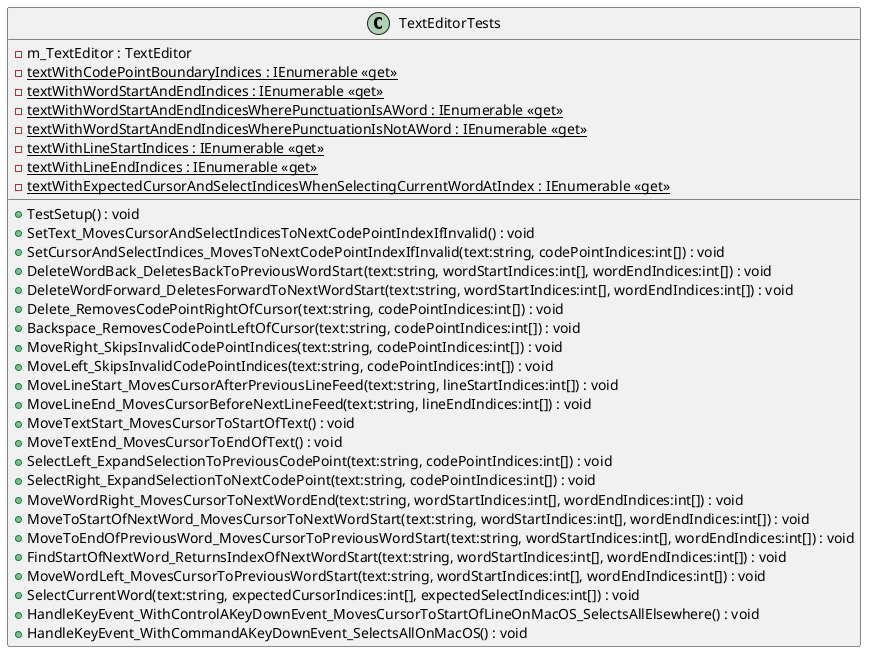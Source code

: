 @startuml
class TextEditorTests {
    - m_TextEditor : TextEditor
    {static} - textWithCodePointBoundaryIndices : IEnumerable <<get>>
    {static} - textWithWordStartAndEndIndices : IEnumerable <<get>>
    {static} - textWithWordStartAndEndIndicesWherePunctuationIsAWord : IEnumerable <<get>>
    {static} - textWithWordStartAndEndIndicesWherePunctuationIsNotAWord : IEnumerable <<get>>
    {static} - textWithLineStartIndices : IEnumerable <<get>>
    {static} - textWithLineEndIndices : IEnumerable <<get>>
    {static} - textWithExpectedCursorAndSelectIndicesWhenSelectingCurrentWordAtIndex : IEnumerable <<get>>
    + TestSetup() : void
    + SetText_MovesCursorAndSelectIndicesToNextCodePointIndexIfInvalid() : void
    + SetCursorAndSelectIndices_MovesToNextCodePointIndexIfInvalid(text:string, codePointIndices:int[]) : void
    + DeleteWordBack_DeletesBackToPreviousWordStart(text:string, wordStartIndices:int[], wordEndIndices:int[]) : void
    + DeleteWordForward_DeletesForwardToNextWordStart(text:string, wordStartIndices:int[], wordEndIndices:int[]) : void
    + Delete_RemovesCodePointRightOfCursor(text:string, codePointIndices:int[]) : void
    + Backspace_RemovesCodePointLeftOfCursor(text:string, codePointIndices:int[]) : void
    + MoveRight_SkipsInvalidCodePointIndices(text:string, codePointIndices:int[]) : void
    + MoveLeft_SkipsInvalidCodePointIndices(text:string, codePointIndices:int[]) : void
    + MoveLineStart_MovesCursorAfterPreviousLineFeed(text:string, lineStartIndices:int[]) : void
    + MoveLineEnd_MovesCursorBeforeNextLineFeed(text:string, lineEndIndices:int[]) : void
    + MoveTextStart_MovesCursorToStartOfText() : void
    + MoveTextEnd_MovesCursorToEndOfText() : void
    + SelectLeft_ExpandSelectionToPreviousCodePoint(text:string, codePointIndices:int[]) : void
    + SelectRight_ExpandSelectionToNextCodePoint(text:string, codePointIndices:int[]) : void
    + MoveWordRight_MovesCursorToNextWordEnd(text:string, wordStartIndices:int[], wordEndIndices:int[]) : void
    + MoveToStartOfNextWord_MovesCursorToNextWordStart(text:string, wordStartIndices:int[], wordEndIndices:int[]) : void
    + MoveToEndOfPreviousWord_MovesCursorToPreviousWordStart(text:string, wordStartIndices:int[], wordEndIndices:int[]) : void
    + FindStartOfNextWord_ReturnsIndexOfNextWordStart(text:string, wordStartIndices:int[], wordEndIndices:int[]) : void
    + MoveWordLeft_MovesCursorToPreviousWordStart(text:string, wordStartIndices:int[], wordEndIndices:int[]) : void
    + SelectCurrentWord(text:string, expectedCursorIndices:int[], expectedSelectIndices:int[]) : void
    + HandleKeyEvent_WithControlAKeyDownEvent_MovesCursorToStartOfLineOnMacOS_SelectsAllElsewhere() : void
    + HandleKeyEvent_WithCommandAKeyDownEvent_SelectsAllOnMacOS() : void
}
@enduml
